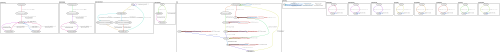 @startuml
scale 500 width
package BatteryDrainer {
    usecase "use_battery" as BatteryDrainer_use_battery
    usecase "use_battery-1-5789cc21" as BatteryDrainer_use_battery_1_5789cc21
    usecase "use_battery-1-c00ac01e" as BatteryDrainer_use_battery_1_c00ac01e
    usecase "use_battery-first-exec" as BatteryDrainer_use_battery_first_exec
    usecase "use_battery-first-exec-0-766fa6e4" as BatteryDrainer_use_battery_first_exec_0_766fa6e4
    BatteryDrainer_use_battery -[#0048cc]-> BatteryDrainer_use_battery_1_c00ac01e : ⏬battery_percent=(battery_percent - 1)  \n\
💂(battery_percent > 0)  \n\
🔗ros_time_rate.my_timer_on_receive  \n\

    BatteryDrainer_use_battery_1_c00ac01e -[#cc0057]-> BatteryDrainer_use_battery : ⏬topic_level_msg.ros_fields__data=(battery_percent)  \n\
topic_level_msg.valid=(True)  \n\
🔗topic_level_msg_on_send  \n\

    BatteryDrainer_use_battery -[#bd00cc]-> BatteryDrainer_use_battery_1_5789cc21 : ⏬battery_percent=(100)  \n\
🔗topic_charge_msg_on_receive  \n\

    BatteryDrainer_use_battery_1_5789cc21 -[#cc0057]-> BatteryDrainer_use_battery : ⏬topic_level_msg.ros_fields__data=(battery_percent)  \n\
topic_level_msg.valid=(True)  \n\
🔗topic_level_msg_on_send  \n\

    BatteryDrainer_use_battery -[#0048cc]-> BatteryDrainer_use_battery : 💂(True ∧ ¬(battery_percent > 0))  \n\
🔗ros_time_rate.my_timer_on_receive  \n\

    BatteryDrainer_use_battery_first_exec -[#cc002b]-> BatteryDrainer_use_battery_first_exec_0_766fa6e4 : 🔗use_battery-first-exec-use_battery-766fa6e4  \n\

    BatteryDrainer_use_battery_first_exec_0_766fa6e4 -[#cc0057]-> BatteryDrainer_use_battery : ⏬topic_level_msg.ros_fields__data=(battery_percent)  \n\
topic_level_msg.valid=(True)  \n\
🔗topic_level_msg_on_send  \n\

}
package BatteryManager {
    usecase "check_battery" as BatteryManager_check_battery
    usecase "check_battery-1-5025d146" as BatteryManager_check_battery_1_5025d146
    usecase "check_battery-first-exec" as BatteryManager_check_battery_first_exec
    usecase "check_battery-first-exec-0-a449c803" as BatteryManager_check_battery_first_exec_0_a449c803
    BatteryManager_check_battery -[#cc0083]-> BatteryManager_check_battery_1_5025d146 : ⏬battery_alarm=(topic_level_msg.ros_fields__data < 30)  \n\
🔗topic_level_msg_on_receive  \n\

    BatteryManager_check_battery_1_5025d146 -[#9100cc]-> BatteryManager_check_battery : ⏬topic_alarm_msg.ros_fields__data=(battery_alarm)  \n\
topic_alarm_msg.valid=(True)  \n\
🔗topic_alarm_msg_on_send  \n\

    BatteryManager_check_battery_first_exec -[#00cc1d]-> BatteryManager_check_battery_first_exec_0_a449c803 : 🔗check_battery-first-exec-check_battery-a449c803  \n\

    BatteryManager_check_battery_first_exec_0_a449c803 -[#9100cc]-> BatteryManager_check_battery : ⏬topic_alarm_msg.ros_fields__data=(battery_alarm)  \n\
topic_alarm_msg.valid=(True)  \n\
🔗topic_alarm_msg_on_send  \n\

}
package 1000_TopicCondition {
    usecase "initial" as 1000_TopicCondition_initial
    usecase "initial_5eebea38_0_after_if" as 1000_TopicCondition_initial_5eebea38_0_after_if
    usecase "initial_5eebea38_0_before_if" as 1000_TopicCondition_initial_5eebea38_0_before_if
    usecase "initial_5eebea38_0_before_if-0-5eebea38-860ebf50-0" as 1000_TopicCondition_initial_5eebea38_0_before_if_0_5eebea38_860ebf50_0
    usecase "initial_5eebea38_0_before_if-0-5eebea38-860ebf50-1" as 1000_TopicCondition_initial_5eebea38_0_before_if_0_5eebea38_860ebf50_1
    1000_TopicCondition_initial -[#6600cc]-> 1000_TopicCondition_initial : ⏬last_msg=(topic_alarm_msg.ros_fields__data)  \n\
🔗topic_alarm_msg_on_receive  \n\

    1000_TopicCondition_initial -[#ccae00]-> 1000_TopicCondition_initial_5eebea38_0_before_if : 🔗bt_1000_tick_on_receive  \n\

    1000_TopicCondition_initial_5eebea38_0_before_if -[#00cccc]-> 1000_TopicCondition_initial_5eebea38_0_before_if_0_5eebea38_860ebf50_0 : 💂(last_msg)  \n\
🔗initial_5eebea38_0_before_if-initial_5eebea38_0_after_if-5eebea38-860ebf50-0  \n\

    1000_TopicCondition_initial_5eebea38_0_before_if_0_5eebea38_860ebf50_0 -[#cc8300]-> 1000_TopicCondition_initial_5eebea38_0_after_if : ⏬bt_1000_success.valid=(True)  \n\
🔗bt_1000_success_on_send  \n\

    1000_TopicCondition_initial_5eebea38_0_before_if -[#00a0cc]-> 1000_TopicCondition_initial_5eebea38_0_before_if_0_5eebea38_860ebf50_1 : 💂(True ∧ ¬(last_msg))  \n\
🔗initial_5eebea38_0_before_if-initial_5eebea38_0_after_if-5eebea38-860ebf50-1  \n\

    1000_TopicCondition_initial_5eebea38_0_before_if_0_5eebea38_860ebf50_1 -[#cc2b00]-> 1000_TopicCondition_initial_5eebea38_0_after_if : ⏬bt_1000_failure.valid=(True)  \n\
🔗bt_1000_failure_on_send  \n\

    1000_TopicCondition_initial_5eebea38_0_after_if -[#00cca0]-> 1000_TopicCondition_initial : 🔗initial-initial-5eebea38  \n\

}
package 1001_TopicAction {
    usecase "initial" as 1001_TopicAction_initial
    usecase "initial-0-dd921629" as 1001_TopicAction_initial_0_dd921629
    usecase "initial-1-dd921629" as 1001_TopicAction_initial_1_dd921629
    1001_TopicAction_initial -[#3acc00]-> 1001_TopicAction_initial_0_dd921629 : 🔗bt_1001_tick_on_receive  \n\

    1001_TopicAction_initial_0_dd921629 -[#cc00ae]-> 1001_TopicAction_initial_1_dd921629 : ⏬topic_charge_msg.valid=(True)  \n\
🔗topic_charge_msg_on_send  \n\

    1001_TopicAction_initial_1_dd921629 -[#66cc00]-> 1001_TopicAction_initial : ⏬bt_1001_success.valid=(True)  \n\
🔗bt_1001_success_on_send  \n\

}
package bt {
    usecase "1000_TopicCondition" as bt_1000_TopicCondition
    usecase "1000_TopicCondition-0-28dfb6ec" as bt_1000_TopicCondition_0_28dfb6ec
    usecase "1001_TopicAction" as bt_1001_TopicAction
    usecase "failure" as bt_failure
    usecase "running" as bt_running
    usecase "success" as bt_success
    usecase "tick" as bt_tick
    usecase "tick-0-c82a22b7" as bt_tick_0_c82a22b7
    usecase "wait_for_tick" as bt_wait_for_tick
    bt_tick -[#3a00cc]-> bt_tick_0_c82a22b7 : 🔗tick-1000_TopicCondition-c82a22b7  \n\

    bt_tick_0_c82a22b7 -[#bdcc00]-> bt_1000_TopicCondition : ⏬bt_1000_tick.valid=(True)  \n\
🔗bt_1000_tick_on_send  \n\

    bt_success -[#0e00cc]-> bt_wait_for_tick : 🔗success-wait_for_tick-2f2fb40b  \n\

    bt_failure -[#00cc48]-> bt_wait_for_tick : 🔗failure-wait_for_tick-db319117  \n\

    bt_running -[#001dcc]-> bt_wait_for_tick : 🔗running-wait_for_tick-ec2688c1  \n\

    bt_1000_TopicCondition -[#cc0000]-> bt_failure : 🔗bt_1000_failure_on_receive  \n\

    bt_1000_TopicCondition -[#cc5700]-> bt_1000_TopicCondition_0_28dfb6ec : 🔗bt_1000_success_on_receive  \n\

    bt_1000_TopicCondition_0_28dfb6ec -[#0ecc00]-> bt_1001_TopicAction : ⏬bt_1001_tick.valid=(True)  \n\
🔗bt_1001_tick_on_send  \n\

    bt_1001_TopicAction -[#91cc00]-> bt_success : 🔗bt_1001_success_on_receive  \n\

    bt_wait_for_tick -[#0074cc]-> bt_tick : 🔗ros_time_rate.bt_tick_on_receive  \n\

    bt_tick -[#91cc00]-> bt_tick : 🔗bt_1001_success_on_receive  \n\

    bt_tick -[#cc5700]-> bt_tick : 🔗bt_1000_success_on_receive  \n\

    bt_tick -[#0074cc]-> bt_tick : 🔗ros_time_rate.bt_tick_on_receive  \n\

    bt_tick -[#cc0000]-> bt_tick : 🔗bt_1000_failure_on_receive  \n\

    bt_success -[#91cc00]-> bt_success : 🔗bt_1001_success_on_receive  \n\

    bt_success -[#cc5700]-> bt_success : 🔗bt_1000_success_on_receive  \n\

    bt_success -[#0074cc]-> bt_success : 🔗ros_time_rate.bt_tick_on_receive  \n\

    bt_success -[#cc0000]-> bt_success : 🔗bt_1000_failure_on_receive  \n\

    bt_failure -[#91cc00]-> bt_failure : 🔗bt_1001_success_on_receive  \n\

    bt_failure -[#cc5700]-> bt_failure : 🔗bt_1000_success_on_receive  \n\

    bt_failure -[#0074cc]-> bt_failure : 🔗ros_time_rate.bt_tick_on_receive  \n\

    bt_failure -[#cc0000]-> bt_failure : 🔗bt_1000_failure_on_receive  \n\

    bt_running -[#91cc00]-> bt_running : 🔗bt_1001_success_on_receive  \n\

    bt_running -[#cc5700]-> bt_running : 🔗bt_1000_success_on_receive  \n\

    bt_running -[#0074cc]-> bt_running : 🔗ros_time_rate.bt_tick_on_receive  \n\

    bt_running -[#cc0000]-> bt_running : 🔗bt_1000_failure_on_receive  \n\

    bt_1000_TopicCondition -[#91cc00]-> bt_1000_TopicCondition : 🔗bt_1001_success_on_receive  \n\

    bt_1000_TopicCondition -[#0074cc]-> bt_1000_TopicCondition : 🔗ros_time_rate.bt_tick_on_receive  \n\

    bt_1001_TopicAction -[#cc5700]-> bt_1001_TopicAction : 🔗bt_1000_success_on_receive  \n\

    bt_1001_TopicAction -[#0074cc]-> bt_1001_TopicAction : 🔗ros_time_rate.bt_tick_on_receive  \n\

    bt_1001_TopicAction -[#cc0000]-> bt_1001_TopicAction : 🔗bt_1000_failure_on_receive  \n\

    bt_wait_for_tick -[#91cc00]-> bt_wait_for_tick : 🔗bt_1001_success_on_receive  \n\

    bt_wait_for_tick -[#cc5700]-> bt_wait_for_tick : 🔗bt_1000_success_on_receive  \n\

    bt_wait_for_tick -[#cc0000]-> bt_wait_for_tick : 🔗bt_1000_failure_on_receive  \n\

}
package global_timer {
    usecase "loc" as global_timer_loc
    global_timer_loc -[#00cc74]-> global_timer_loc : ⏬t=(t + 1)  \n\
my_timer_needed=(t % 1 = 0)  \n\
bt_tick_needed=(t % 1 = 0)  \n\
💂(t < 100 ∧ ¬(my_timer_needed) ∧ ¬(bt_tick_needed))  \n\
🔗global_timer_tick  \n\

    global_timer_loc -[#0048cc]-> global_timer_loc : ⏬my_timer_needed=(False)  \n\
💂(my_timer_needed)  \n\
🔗ros_time_rate.my_timer_on_receive  \n\

    global_timer_loc -[#0074cc]-> global_timer_loc : ⏬bt_tick_needed=(False)  \n\
💂(bt_tick_needed)  \n\
🔗ros_time_rate.bt_tick_on_receive  \n\

}
package topic_level_msg {
    usecase "received" as topic_level_msg_received
    usecase "waiting" as topic_level_msg_waiting
    topic_level_msg_waiting -[#0048cc]-> topic_level_msg_waiting : 🔗global_timer_enable  \n\

    topic_level_msg_waiting -[#cc0057]-> topic_level_msg_received : 🔗topic_level_msg_on_send  \n\

    topic_level_msg_received -[#cc0083]-> topic_level_msg_waiting : 🔗topic_level_msg_on_receive  \n\

}
package topic_charge_msg {
    usecase "received" as topic_charge_msg_received
    usecase "waiting" as topic_charge_msg_waiting
    topic_charge_msg_waiting -[#0048cc]-> topic_charge_msg_waiting : 🔗global_timer_enable  \n\

    topic_charge_msg_waiting -[#cc00ae]-> topic_charge_msg_received : 🔗topic_charge_msg_on_send  \n\

    topic_charge_msg_received -[#bd00cc]-> topic_charge_msg_waiting : 🔗topic_charge_msg_on_receive  \n\

}
package topic_alarm_msg {
    usecase "received" as topic_alarm_msg_received
    usecase "waiting" as topic_alarm_msg_waiting
    topic_alarm_msg_waiting -[#0048cc]-> topic_alarm_msg_waiting : 🔗global_timer_enable  \n\

    topic_alarm_msg_waiting -[#9100cc]-> topic_alarm_msg_received : 🔗topic_alarm_msg_on_send  \n\

    topic_alarm_msg_received -[#6600cc]-> topic_alarm_msg_waiting : 🔗topic_alarm_msg_on_receive  \n\

}
package bt_1000_tick {
    usecase "received" as bt_1000_tick_received
    usecase "waiting" as bt_1000_tick_waiting
    bt_1000_tick_waiting -[#0048cc]-> bt_1000_tick_waiting : 🔗global_timer_enable  \n\

    bt_1000_tick_waiting -[#bdcc00]-> bt_1000_tick_received : 🔗bt_1000_tick_on_send  \n\

    bt_1000_tick_received -[#ccae00]-> bt_1000_tick_waiting : 🔗bt_1000_tick_on_receive  \n\

}
package bt_1000_success {
    usecase "received" as bt_1000_success_received
    usecase "waiting" as bt_1000_success_waiting
    bt_1000_success_waiting -[#0048cc]-> bt_1000_success_waiting : 🔗global_timer_enable  \n\

    bt_1000_success_waiting -[#cc8300]-> bt_1000_success_received : 🔗bt_1000_success_on_send  \n\

    bt_1000_success_received -[#cc5700]-> bt_1000_success_waiting : 🔗bt_1000_success_on_receive  \n\

}
package bt_1000_failure {
    usecase "received" as bt_1000_failure_received
    usecase "waiting" as bt_1000_failure_waiting
    bt_1000_failure_waiting -[#0048cc]-> bt_1000_failure_waiting : 🔗global_timer_enable  \n\

    bt_1000_failure_waiting -[#cc2b00]-> bt_1000_failure_received : 🔗bt_1000_failure_on_send  \n\

    bt_1000_failure_received -[#cc0000]-> bt_1000_failure_waiting : 🔗bt_1000_failure_on_receive  \n\

}
package bt_1001_tick {
    usecase "received" as bt_1001_tick_received
    usecase "waiting" as bt_1001_tick_waiting
    bt_1001_tick_waiting -[#0048cc]-> bt_1001_tick_waiting : 🔗global_timer_enable  \n\

    bt_1001_tick_waiting -[#0ecc00]-> bt_1001_tick_received : 🔗bt_1001_tick_on_send  \n\

    bt_1001_tick_received -[#3acc00]-> bt_1001_tick_waiting : 🔗bt_1001_tick_on_receive  \n\

}
package bt_1001_success {
    usecase "received" as bt_1001_success_received
    usecase "waiting" as bt_1001_success_waiting
    bt_1001_success_waiting -[#0048cc]-> bt_1001_success_waiting : 🔗global_timer_enable  \n\

    bt_1001_success_waiting -[#66cc00]-> bt_1001_success_received : 🔗bt_1001_success_on_send  \n\

    bt_1001_success_received -[#91cc00]-> bt_1001_success_waiting : 🔗bt_1001_success_on_receive  \n\

}
